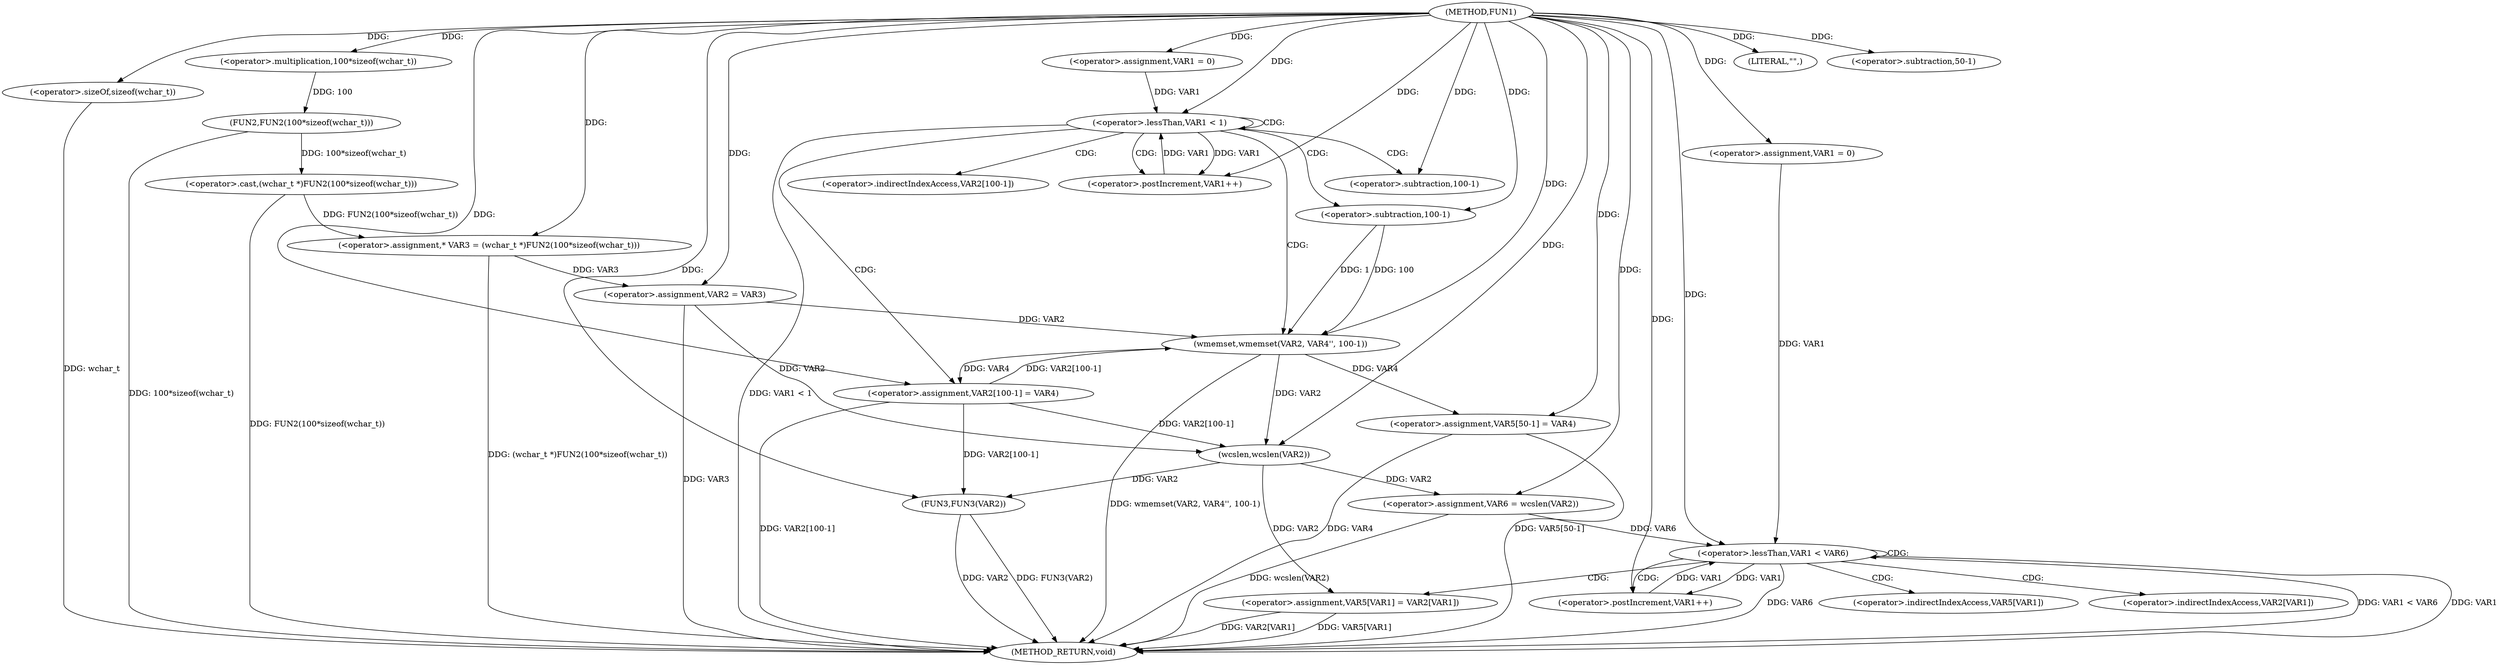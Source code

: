 digraph FUN1 {  
"1000100" [label = "(METHOD,FUN1)" ]
"1000174" [label = "(METHOD_RETURN,void)" ]
"1000105" [label = "(<operator>.assignment,* VAR3 = (wchar_t *)FUN2(100*sizeof(wchar_t)))" ]
"1000107" [label = "(<operator>.cast,(wchar_t *)FUN2(100*sizeof(wchar_t)))" ]
"1000109" [label = "(FUN2,FUN2(100*sizeof(wchar_t)))" ]
"1000110" [label = "(<operator>.multiplication,100*sizeof(wchar_t))" ]
"1000112" [label = "(<operator>.sizeOf,sizeof(wchar_t))" ]
"1000114" [label = "(<operator>.assignment,VAR2 = VAR3)" ]
"1000118" [label = "(<operator>.assignment,VAR1 = 0)" ]
"1000121" [label = "(<operator>.lessThan,VAR1 < 1)" ]
"1000124" [label = "(<operator>.postIncrement,VAR1++)" ]
"1000127" [label = "(wmemset,wmemset(VAR2, VAR4'', 100-1))" ]
"1000130" [label = "(<operator>.subtraction,100-1)" ]
"1000133" [label = "(<operator>.assignment,VAR2[100-1] = VAR4)" ]
"1000136" [label = "(<operator>.subtraction,100-1)" ]
"1000141" [label = "(LITERAL,\"\",)" ]
"1000144" [label = "(<operator>.assignment,VAR6 = wcslen(VAR2))" ]
"1000146" [label = "(wcslen,wcslen(VAR2))" ]
"1000149" [label = "(<operator>.assignment,VAR1 = 0)" ]
"1000152" [label = "(<operator>.lessThan,VAR1 < VAR6)" ]
"1000155" [label = "(<operator>.postIncrement,VAR1++)" ]
"1000158" [label = "(<operator>.assignment,VAR5[VAR1] = VAR2[VAR1])" ]
"1000165" [label = "(<operator>.assignment,VAR5[50-1] = VAR4)" ]
"1000168" [label = "(<operator>.subtraction,50-1)" ]
"1000172" [label = "(FUN3,FUN3(VAR2))" ]
"1000134" [label = "(<operator>.indirectIndexAccess,VAR2[100-1])" ]
"1000159" [label = "(<operator>.indirectIndexAccess,VAR5[VAR1])" ]
"1000162" [label = "(<operator>.indirectIndexAccess,VAR2[VAR1])" ]
  "1000158" -> "1000174"  [ label = "DDG: VAR5[VAR1]"] 
  "1000172" -> "1000174"  [ label = "DDG: FUN3(VAR2)"] 
  "1000105" -> "1000174"  [ label = "DDG: (wchar_t *)FUN2(100*sizeof(wchar_t))"] 
  "1000121" -> "1000174"  [ label = "DDG: VAR1 < 1"] 
  "1000152" -> "1000174"  [ label = "DDG: VAR6"] 
  "1000114" -> "1000174"  [ label = "DDG: VAR3"] 
  "1000107" -> "1000174"  [ label = "DDG: FUN2(100*sizeof(wchar_t))"] 
  "1000165" -> "1000174"  [ label = "DDG: VAR5[50-1]"] 
  "1000152" -> "1000174"  [ label = "DDG: VAR1 < VAR6"] 
  "1000133" -> "1000174"  [ label = "DDG: VAR2[100-1]"] 
  "1000127" -> "1000174"  [ label = "DDG: wmemset(VAR2, VAR4'', 100-1)"] 
  "1000152" -> "1000174"  [ label = "DDG: VAR1"] 
  "1000112" -> "1000174"  [ label = "DDG: wchar_t"] 
  "1000109" -> "1000174"  [ label = "DDG: 100*sizeof(wchar_t)"] 
  "1000172" -> "1000174"  [ label = "DDG: VAR2"] 
  "1000165" -> "1000174"  [ label = "DDG: VAR4"] 
  "1000158" -> "1000174"  [ label = "DDG: VAR2[VAR1]"] 
  "1000144" -> "1000174"  [ label = "DDG: wcslen(VAR2)"] 
  "1000107" -> "1000105"  [ label = "DDG: FUN2(100*sizeof(wchar_t))"] 
  "1000100" -> "1000105"  [ label = "DDG: "] 
  "1000109" -> "1000107"  [ label = "DDG: 100*sizeof(wchar_t)"] 
  "1000110" -> "1000109"  [ label = "DDG: 100"] 
  "1000100" -> "1000110"  [ label = "DDG: "] 
  "1000100" -> "1000112"  [ label = "DDG: "] 
  "1000105" -> "1000114"  [ label = "DDG: VAR3"] 
  "1000100" -> "1000114"  [ label = "DDG: "] 
  "1000100" -> "1000118"  [ label = "DDG: "] 
  "1000124" -> "1000121"  [ label = "DDG: VAR1"] 
  "1000118" -> "1000121"  [ label = "DDG: VAR1"] 
  "1000100" -> "1000121"  [ label = "DDG: "] 
  "1000121" -> "1000124"  [ label = "DDG: VAR1"] 
  "1000100" -> "1000124"  [ label = "DDG: "] 
  "1000133" -> "1000127"  [ label = "DDG: VAR2[100-1]"] 
  "1000114" -> "1000127"  [ label = "DDG: VAR2"] 
  "1000100" -> "1000127"  [ label = "DDG: "] 
  "1000130" -> "1000127"  [ label = "DDG: 100"] 
  "1000130" -> "1000127"  [ label = "DDG: 1"] 
  "1000100" -> "1000130"  [ label = "DDG: "] 
  "1000127" -> "1000133"  [ label = "DDG: VAR4"] 
  "1000100" -> "1000133"  [ label = "DDG: "] 
  "1000100" -> "1000136"  [ label = "DDG: "] 
  "1000100" -> "1000141"  [ label = "DDG: "] 
  "1000146" -> "1000144"  [ label = "DDG: VAR2"] 
  "1000100" -> "1000144"  [ label = "DDG: "] 
  "1000133" -> "1000146"  [ label = "DDG: VAR2[100-1]"] 
  "1000114" -> "1000146"  [ label = "DDG: VAR2"] 
  "1000127" -> "1000146"  [ label = "DDG: VAR2"] 
  "1000100" -> "1000146"  [ label = "DDG: "] 
  "1000100" -> "1000149"  [ label = "DDG: "] 
  "1000149" -> "1000152"  [ label = "DDG: VAR1"] 
  "1000155" -> "1000152"  [ label = "DDG: VAR1"] 
  "1000100" -> "1000152"  [ label = "DDG: "] 
  "1000144" -> "1000152"  [ label = "DDG: VAR6"] 
  "1000152" -> "1000155"  [ label = "DDG: VAR1"] 
  "1000100" -> "1000155"  [ label = "DDG: "] 
  "1000146" -> "1000158"  [ label = "DDG: VAR2"] 
  "1000100" -> "1000165"  [ label = "DDG: "] 
  "1000127" -> "1000165"  [ label = "DDG: VAR4"] 
  "1000100" -> "1000168"  [ label = "DDG: "] 
  "1000133" -> "1000172"  [ label = "DDG: VAR2[100-1]"] 
  "1000146" -> "1000172"  [ label = "DDG: VAR2"] 
  "1000100" -> "1000172"  [ label = "DDG: "] 
  "1000121" -> "1000121"  [ label = "CDG: "] 
  "1000121" -> "1000127"  [ label = "CDG: "] 
  "1000121" -> "1000124"  [ label = "CDG: "] 
  "1000121" -> "1000130"  [ label = "CDG: "] 
  "1000121" -> "1000133"  [ label = "CDG: "] 
  "1000121" -> "1000136"  [ label = "CDG: "] 
  "1000121" -> "1000134"  [ label = "CDG: "] 
  "1000152" -> "1000159"  [ label = "CDG: "] 
  "1000152" -> "1000158"  [ label = "CDG: "] 
  "1000152" -> "1000155"  [ label = "CDG: "] 
  "1000152" -> "1000152"  [ label = "CDG: "] 
  "1000152" -> "1000162"  [ label = "CDG: "] 
}
